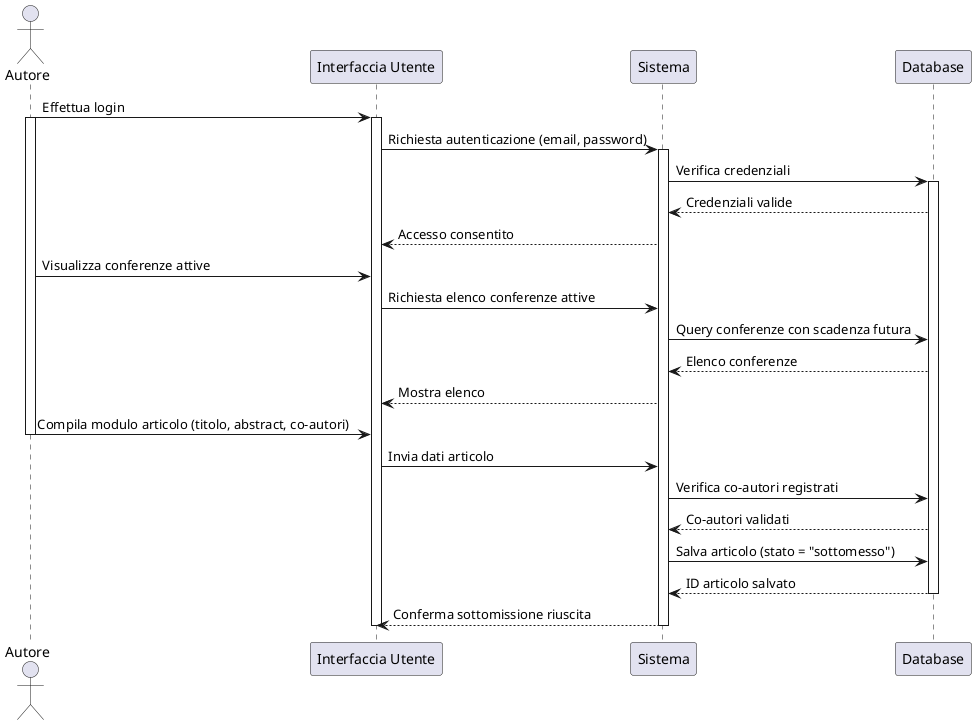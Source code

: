 @startuml
actor Autore
participant "Interfaccia Utente" as UI
participant "Sistema" as Sistema
participant "Database" as DB

Autore -> UI : Effettua login
activate Autore
activate UI
UI -> Sistema : Richiesta autenticazione (email, password)
activate Sistema	
Sistema -> DB : Verifica credenziali
activate DB
DB --> Sistema : Credenziali valide
Sistema --> UI : Accesso consentito

Autore -> UI : Visualizza conferenze attive
UI -> Sistema : Richiesta elenco conferenze attive
Sistema -> DB : Query conferenze con scadenza futura
DB --> Sistema : Elenco conferenze
Sistema --> UI : Mostra elenco

Autore -> UI : Compila modulo articolo (titolo, abstract, co-autori)
deactivate Autore		
UI -> Sistema : Invia dati articolo
Sistema -> DB : Verifica co-autori registrati

DB --> Sistema : Co-autori validati

Sistema -> DB : Salva articolo (stato = "sottomesso")

DB --> Sistema : ID articolo salvato
deactivate DB
Sistema --> UI : Conferma sottomissione riuscita
deactivate UI
deactivate Sistema
@enduml
